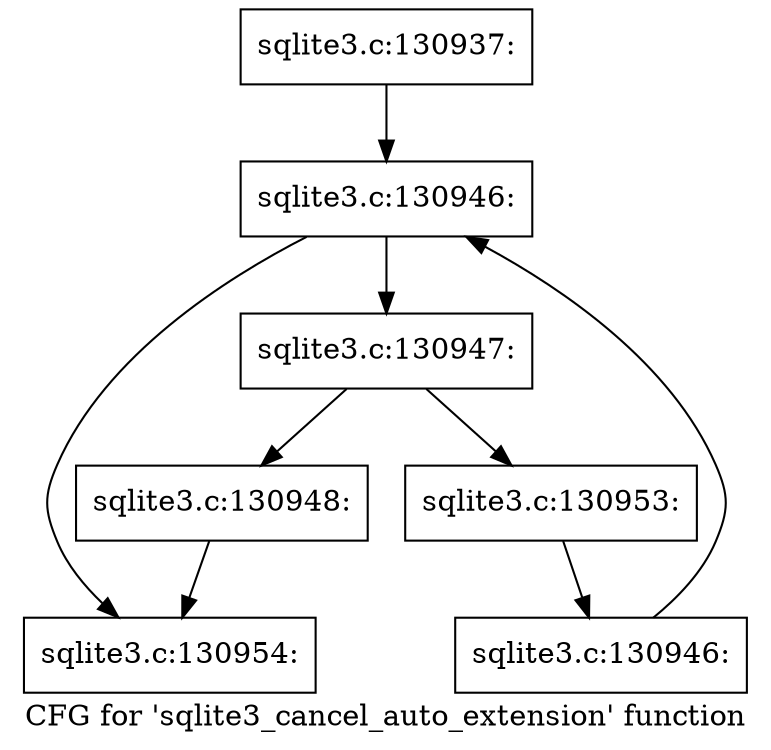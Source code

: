 digraph "CFG for 'sqlite3_cancel_auto_extension' function" {
	label="CFG for 'sqlite3_cancel_auto_extension' function";

	Node0x55c0f5b36a70 [shape=record,label="{sqlite3.c:130937:}"];
	Node0x55c0f5b36a70 -> Node0x55c0f57c2b30;
	Node0x55c0f57c2b30 [shape=record,label="{sqlite3.c:130946:}"];
	Node0x55c0f57c2b30 -> Node0x55c0f57c2ce0;
	Node0x55c0f57c2b30 -> Node0x55c0f57c2900;
	Node0x55c0f57c2ce0 [shape=record,label="{sqlite3.c:130947:}"];
	Node0x55c0f57c2ce0 -> Node0x55c0f6332550;
	Node0x55c0f57c2ce0 -> Node0x55c0f63325a0;
	Node0x55c0f6332550 [shape=record,label="{sqlite3.c:130948:}"];
	Node0x55c0f6332550 -> Node0x55c0f57c2900;
	Node0x55c0f63325a0 [shape=record,label="{sqlite3.c:130953:}"];
	Node0x55c0f63325a0 -> Node0x55c0f57c2c50;
	Node0x55c0f57c2c50 [shape=record,label="{sqlite3.c:130946:}"];
	Node0x55c0f57c2c50 -> Node0x55c0f57c2b30;
	Node0x55c0f57c2900 [shape=record,label="{sqlite3.c:130954:}"];
}
